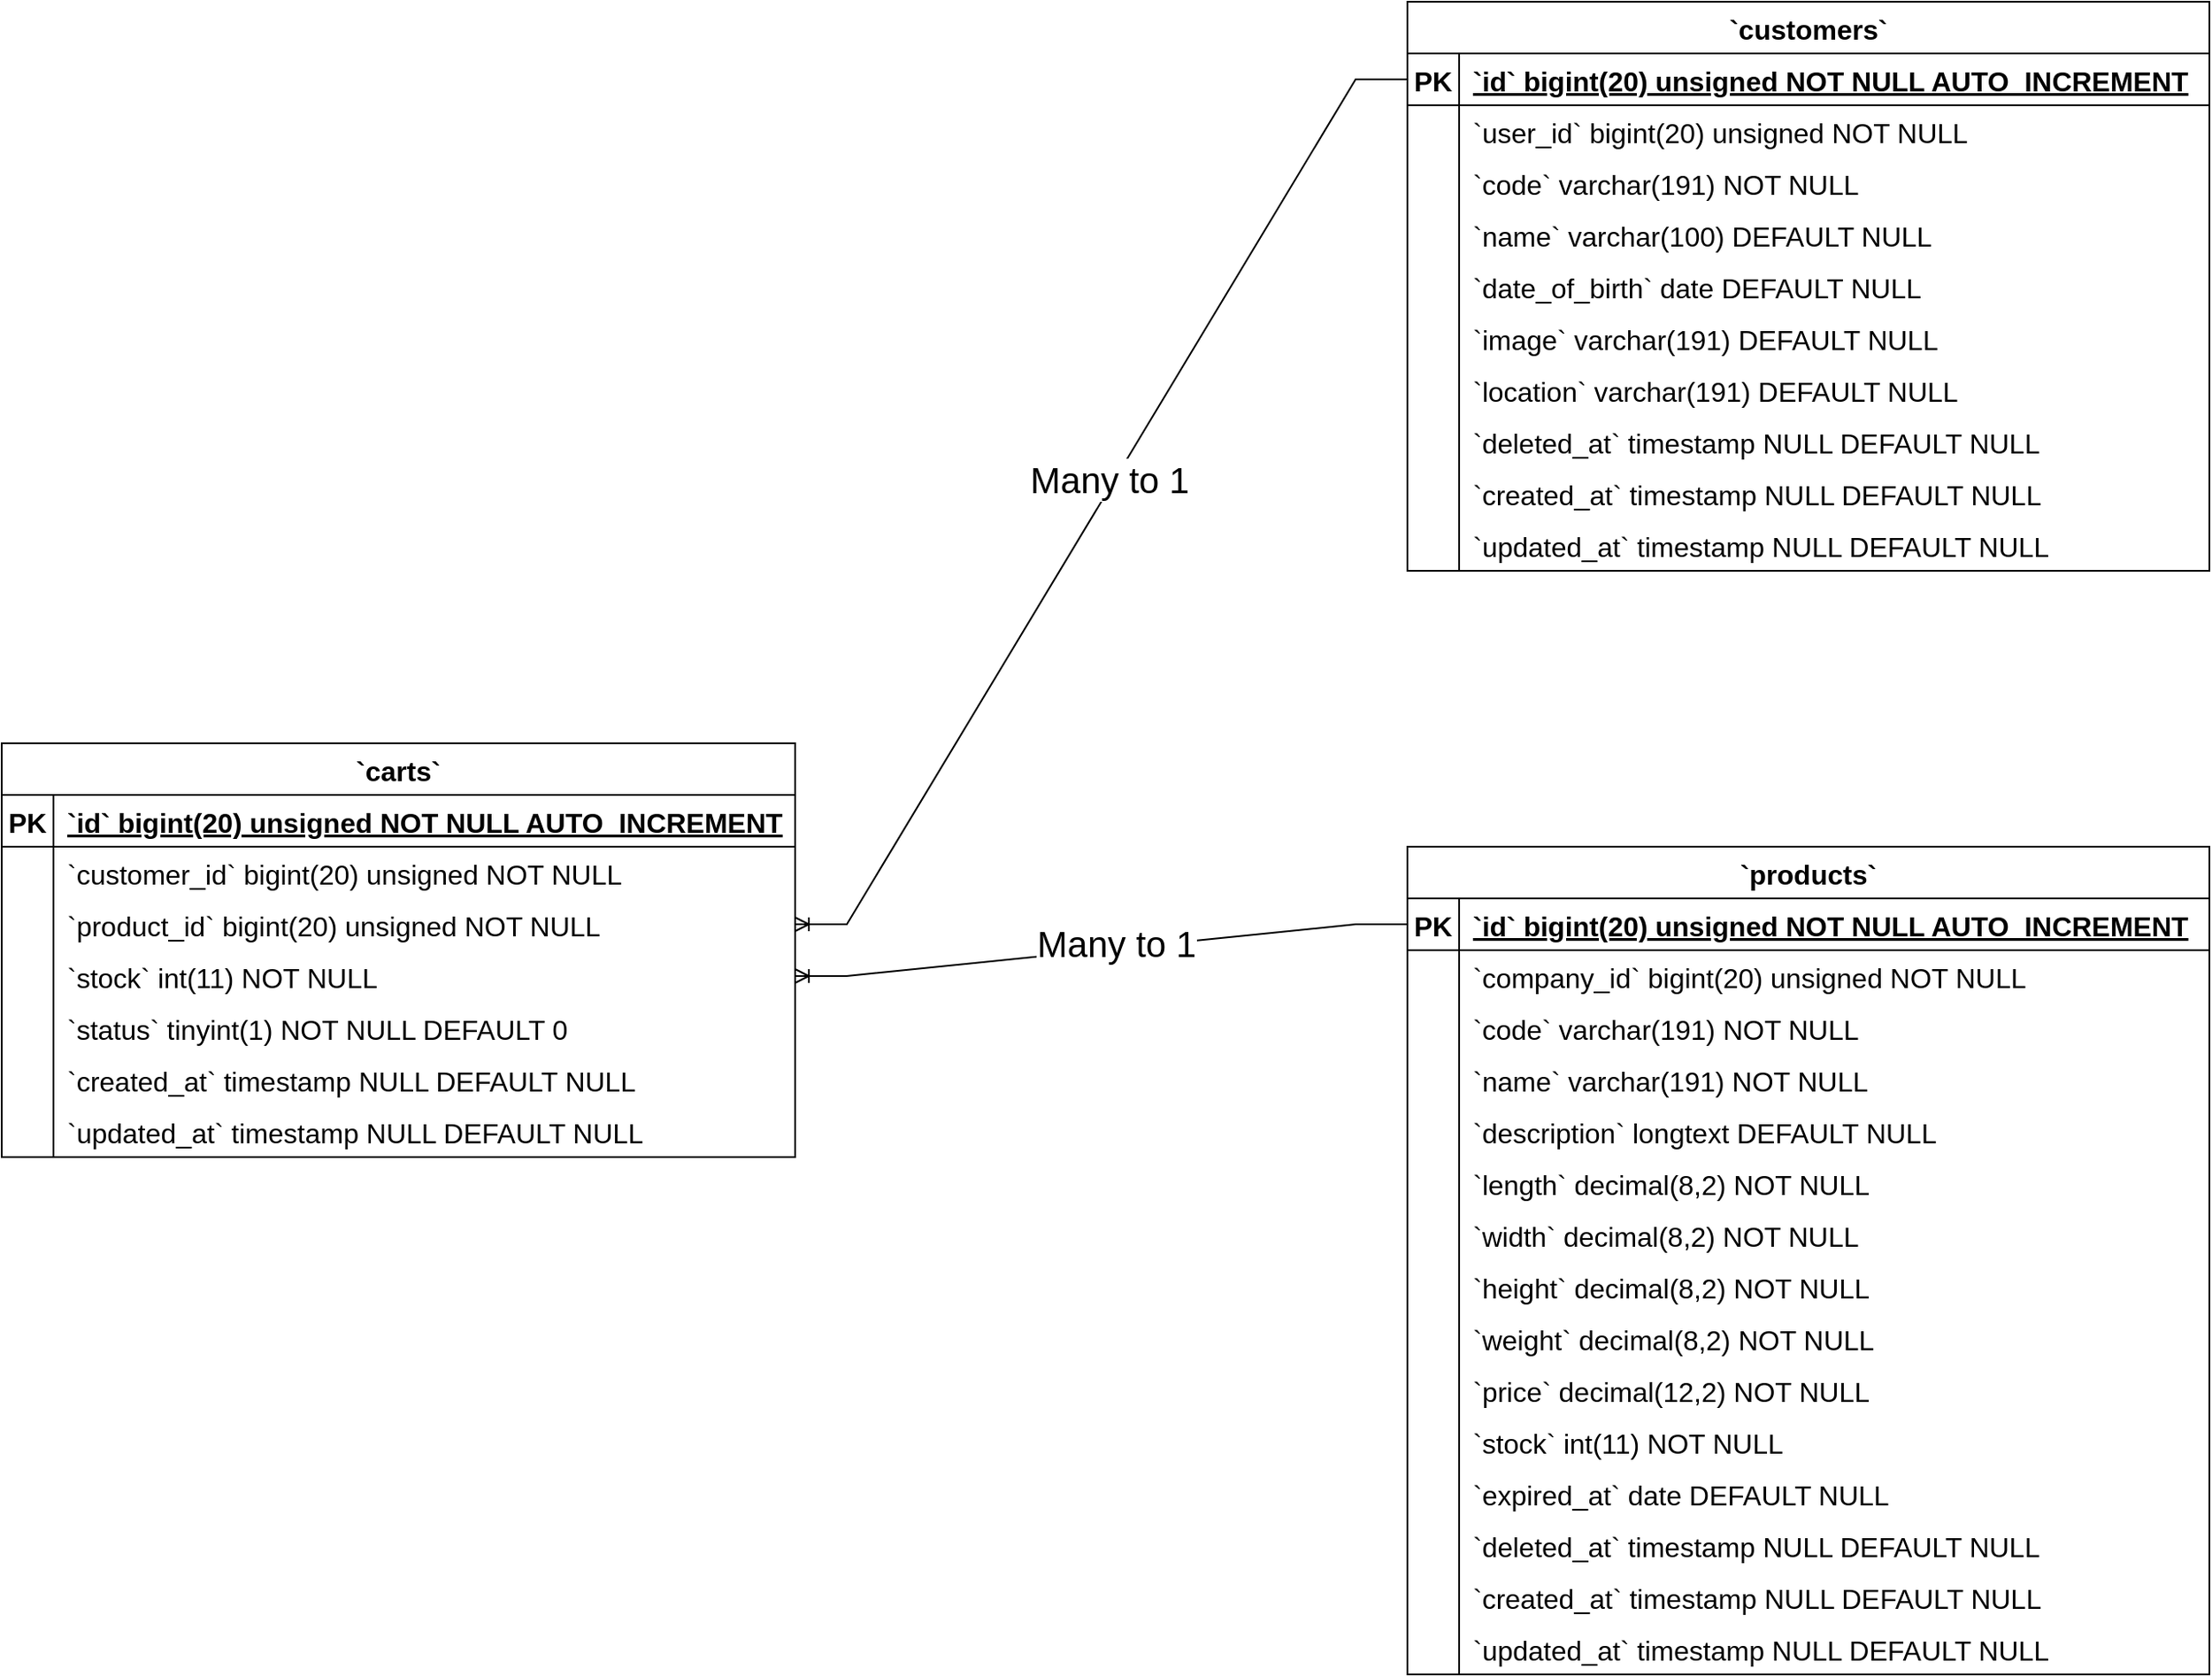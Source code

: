 <mxfile version="24.2.8" type="github">
  <diagram name="Page-1" id="lfiQdX0oGISG3ipMav6U">
    <mxGraphModel dx="2438" dy="824" grid="1" gridSize="10" guides="1" tooltips="1" connect="1" arrows="1" fold="1" page="1" pageScale="1" pageWidth="850" pageHeight="1100" math="0" shadow="0">
      <root>
        <mxCell id="0" />
        <mxCell id="1" parent="0" />
        <mxCell id="bkDsG9jTJpN1onc-frGA-1" value="`carts`" style="shape=table;startSize=30;container=1;collapsible=1;childLayout=tableLayout;fixedRows=1;rowLines=0;fontStyle=1;align=center;resizeLast=1;fontSize=16;" parent="1" vertex="1">
          <mxGeometry x="-550" y="610" width="460" height="240" as="geometry" />
        </mxCell>
        <mxCell id="bkDsG9jTJpN1onc-frGA-2" value="" style="shape=tableRow;horizontal=0;startSize=0;swimlaneHead=0;swimlaneBody=0;fillColor=none;collapsible=0;dropTarget=0;points=[[0,0.5],[1,0.5]];portConstraint=eastwest;strokeColor=inherit;top=0;left=0;right=0;bottom=1;fontSize=16;" parent="bkDsG9jTJpN1onc-frGA-1" vertex="1">
          <mxGeometry y="30" width="460" height="30" as="geometry" />
        </mxCell>
        <mxCell id="bkDsG9jTJpN1onc-frGA-3" value="PK" style="shape=partialRectangle;overflow=hidden;connectable=0;fillColor=none;strokeColor=inherit;top=0;left=0;bottom=0;right=0;fontStyle=1;fontSize=16;" parent="bkDsG9jTJpN1onc-frGA-2" vertex="1">
          <mxGeometry width="30" height="30" as="geometry">
            <mxRectangle width="30" height="30" as="alternateBounds" />
          </mxGeometry>
        </mxCell>
        <mxCell id="bkDsG9jTJpN1onc-frGA-4" value="`id` bigint(20) unsigned NOT NULL AUTO_INCREMENT" style="shape=partialRectangle;overflow=hidden;connectable=0;fillColor=none;align=left;strokeColor=inherit;top=0;left=0;bottom=0;right=0;spacingLeft=6;fontStyle=5;fontSize=16;" parent="bkDsG9jTJpN1onc-frGA-2" vertex="1">
          <mxGeometry x="30" width="430" height="30" as="geometry">
            <mxRectangle width="430" height="30" as="alternateBounds" />
          </mxGeometry>
        </mxCell>
        <mxCell id="bkDsG9jTJpN1onc-frGA-5" value="" style="shape=tableRow;horizontal=0;startSize=0;swimlaneHead=0;swimlaneBody=0;fillColor=none;collapsible=0;dropTarget=0;points=[[0,0.5],[1,0.5]];portConstraint=eastwest;strokeColor=inherit;top=0;left=0;right=0;bottom=0;fontSize=16;" parent="bkDsG9jTJpN1onc-frGA-1" vertex="1">
          <mxGeometry y="60" width="460" height="30" as="geometry" />
        </mxCell>
        <mxCell id="bkDsG9jTJpN1onc-frGA-6" value="" style="shape=partialRectangle;overflow=hidden;connectable=0;fillColor=none;strokeColor=inherit;top=0;left=0;bottom=0;right=0;fontSize=16;" parent="bkDsG9jTJpN1onc-frGA-5" vertex="1">
          <mxGeometry width="30" height="30" as="geometry">
            <mxRectangle width="30" height="30" as="alternateBounds" />
          </mxGeometry>
        </mxCell>
        <mxCell id="bkDsG9jTJpN1onc-frGA-7" value="`customer_id` bigint(20) unsigned NOT NULL" style="shape=partialRectangle;overflow=hidden;connectable=0;fillColor=none;align=left;strokeColor=inherit;top=0;left=0;bottom=0;right=0;spacingLeft=6;fontSize=16;" parent="bkDsG9jTJpN1onc-frGA-5" vertex="1">
          <mxGeometry x="30" width="430" height="30" as="geometry">
            <mxRectangle width="430" height="30" as="alternateBounds" />
          </mxGeometry>
        </mxCell>
        <mxCell id="bkDsG9jTJpN1onc-frGA-8" value="" style="shape=tableRow;horizontal=0;startSize=0;swimlaneHead=0;swimlaneBody=0;fillColor=none;collapsible=0;dropTarget=0;points=[[0,0.5],[1,0.5]];portConstraint=eastwest;strokeColor=inherit;top=0;left=0;right=0;bottom=0;fontSize=16;" parent="bkDsG9jTJpN1onc-frGA-1" vertex="1">
          <mxGeometry y="90" width="460" height="30" as="geometry" />
        </mxCell>
        <mxCell id="bkDsG9jTJpN1onc-frGA-9" value="" style="shape=partialRectangle;overflow=hidden;connectable=0;fillColor=none;strokeColor=inherit;top=0;left=0;bottom=0;right=0;fontSize=16;" parent="bkDsG9jTJpN1onc-frGA-8" vertex="1">
          <mxGeometry width="30" height="30" as="geometry">
            <mxRectangle width="30" height="30" as="alternateBounds" />
          </mxGeometry>
        </mxCell>
        <mxCell id="bkDsG9jTJpN1onc-frGA-10" value="`product_id` bigint(20) unsigned NOT NULL" style="shape=partialRectangle;overflow=hidden;connectable=0;fillColor=none;align=left;strokeColor=inherit;top=0;left=0;bottom=0;right=0;spacingLeft=6;fontSize=16;" parent="bkDsG9jTJpN1onc-frGA-8" vertex="1">
          <mxGeometry x="30" width="430" height="30" as="geometry">
            <mxRectangle width="430" height="30" as="alternateBounds" />
          </mxGeometry>
        </mxCell>
        <mxCell id="bkDsG9jTJpN1onc-frGA-11" value="" style="shape=tableRow;horizontal=0;startSize=0;swimlaneHead=0;swimlaneBody=0;fillColor=none;collapsible=0;dropTarget=0;points=[[0,0.5],[1,0.5]];portConstraint=eastwest;strokeColor=inherit;top=0;left=0;right=0;bottom=0;fontSize=16;" parent="bkDsG9jTJpN1onc-frGA-1" vertex="1">
          <mxGeometry y="120" width="460" height="30" as="geometry" />
        </mxCell>
        <mxCell id="bkDsG9jTJpN1onc-frGA-12" value="" style="shape=partialRectangle;overflow=hidden;connectable=0;fillColor=none;strokeColor=inherit;top=0;left=0;bottom=0;right=0;fontSize=16;" parent="bkDsG9jTJpN1onc-frGA-11" vertex="1">
          <mxGeometry width="30" height="30" as="geometry">
            <mxRectangle width="30" height="30" as="alternateBounds" />
          </mxGeometry>
        </mxCell>
        <mxCell id="bkDsG9jTJpN1onc-frGA-13" value="`stock` int(11) NOT NULL" style="shape=partialRectangle;overflow=hidden;connectable=0;fillColor=none;align=left;strokeColor=inherit;top=0;left=0;bottom=0;right=0;spacingLeft=6;fontSize=16;" parent="bkDsG9jTJpN1onc-frGA-11" vertex="1">
          <mxGeometry x="30" width="430" height="30" as="geometry">
            <mxRectangle width="430" height="30" as="alternateBounds" />
          </mxGeometry>
        </mxCell>
        <mxCell id="bkDsG9jTJpN1onc-frGA-14" value="" style="shape=tableRow;horizontal=0;startSize=0;swimlaneHead=0;swimlaneBody=0;fillColor=none;collapsible=0;dropTarget=0;points=[[0,0.5],[1,0.5]];portConstraint=eastwest;strokeColor=inherit;top=0;left=0;right=0;bottom=0;fontSize=16;" parent="bkDsG9jTJpN1onc-frGA-1" vertex="1">
          <mxGeometry y="150" width="460" height="30" as="geometry" />
        </mxCell>
        <mxCell id="bkDsG9jTJpN1onc-frGA-15" value="" style="shape=partialRectangle;overflow=hidden;connectable=0;fillColor=none;strokeColor=inherit;top=0;left=0;bottom=0;right=0;fontSize=16;" parent="bkDsG9jTJpN1onc-frGA-14" vertex="1">
          <mxGeometry width="30" height="30" as="geometry">
            <mxRectangle width="30" height="30" as="alternateBounds" />
          </mxGeometry>
        </mxCell>
        <mxCell id="bkDsG9jTJpN1onc-frGA-16" value="`status` tinyint(1) NOT NULL DEFAULT 0" style="shape=partialRectangle;overflow=hidden;connectable=0;fillColor=none;align=left;strokeColor=inherit;top=0;left=0;bottom=0;right=0;spacingLeft=6;fontSize=16;" parent="bkDsG9jTJpN1onc-frGA-14" vertex="1">
          <mxGeometry x="30" width="430" height="30" as="geometry">
            <mxRectangle width="430" height="30" as="alternateBounds" />
          </mxGeometry>
        </mxCell>
        <mxCell id="bkDsG9jTJpN1onc-frGA-17" value="" style="shape=tableRow;horizontal=0;startSize=0;swimlaneHead=0;swimlaneBody=0;fillColor=none;collapsible=0;dropTarget=0;points=[[0,0.5],[1,0.5]];portConstraint=eastwest;strokeColor=inherit;top=0;left=0;right=0;bottom=0;fontSize=16;" parent="bkDsG9jTJpN1onc-frGA-1" vertex="1">
          <mxGeometry y="180" width="460" height="30" as="geometry" />
        </mxCell>
        <mxCell id="bkDsG9jTJpN1onc-frGA-18" value="" style="shape=partialRectangle;overflow=hidden;connectable=0;fillColor=none;strokeColor=inherit;top=0;left=0;bottom=0;right=0;fontSize=16;" parent="bkDsG9jTJpN1onc-frGA-17" vertex="1">
          <mxGeometry width="30" height="30" as="geometry">
            <mxRectangle width="30" height="30" as="alternateBounds" />
          </mxGeometry>
        </mxCell>
        <mxCell id="bkDsG9jTJpN1onc-frGA-19" value="`created_at` timestamp NULL DEFAULT NULL" style="shape=partialRectangle;overflow=hidden;connectable=0;fillColor=none;align=left;strokeColor=inherit;top=0;left=0;bottom=0;right=0;spacingLeft=6;fontSize=16;" parent="bkDsG9jTJpN1onc-frGA-17" vertex="1">
          <mxGeometry x="30" width="430" height="30" as="geometry">
            <mxRectangle width="430" height="30" as="alternateBounds" />
          </mxGeometry>
        </mxCell>
        <mxCell id="bkDsG9jTJpN1onc-frGA-20" value="" style="shape=tableRow;horizontal=0;startSize=0;swimlaneHead=0;swimlaneBody=0;fillColor=none;collapsible=0;dropTarget=0;points=[[0,0.5],[1,0.5]];portConstraint=eastwest;strokeColor=inherit;top=0;left=0;right=0;bottom=0;fontSize=16;" parent="bkDsG9jTJpN1onc-frGA-1" vertex="1">
          <mxGeometry y="210" width="460" height="30" as="geometry" />
        </mxCell>
        <mxCell id="bkDsG9jTJpN1onc-frGA-21" value="" style="shape=partialRectangle;overflow=hidden;connectable=0;fillColor=none;strokeColor=inherit;top=0;left=0;bottom=0;right=0;fontSize=16;" parent="bkDsG9jTJpN1onc-frGA-20" vertex="1">
          <mxGeometry width="30" height="30" as="geometry">
            <mxRectangle width="30" height="30" as="alternateBounds" />
          </mxGeometry>
        </mxCell>
        <mxCell id="bkDsG9jTJpN1onc-frGA-22" value="`updated_at` timestamp NULL DEFAULT NULL" style="shape=partialRectangle;overflow=hidden;connectable=0;fillColor=none;align=left;strokeColor=inherit;top=0;left=0;bottom=0;right=0;spacingLeft=6;fontSize=16;" parent="bkDsG9jTJpN1onc-frGA-20" vertex="1">
          <mxGeometry x="30" width="430" height="30" as="geometry">
            <mxRectangle width="430" height="30" as="alternateBounds" />
          </mxGeometry>
        </mxCell>
        <mxCell id="bkDsG9jTJpN1onc-frGA-35" value="`customers`" style="shape=table;startSize=30;container=1;collapsible=1;childLayout=tableLayout;fixedRows=1;rowLines=0;fontStyle=1;align=center;resizeLast=1;fontSize=16;" parent="1" vertex="1">
          <mxGeometry x="265" y="180" width="465" height="330" as="geometry" />
        </mxCell>
        <mxCell id="bkDsG9jTJpN1onc-frGA-36" value="" style="shape=tableRow;horizontal=0;startSize=0;swimlaneHead=0;swimlaneBody=0;fillColor=none;collapsible=0;dropTarget=0;points=[[0,0.5],[1,0.5]];portConstraint=eastwest;strokeColor=inherit;top=0;left=0;right=0;bottom=1;fontSize=16;" parent="bkDsG9jTJpN1onc-frGA-35" vertex="1">
          <mxGeometry y="30" width="465" height="30" as="geometry" />
        </mxCell>
        <mxCell id="bkDsG9jTJpN1onc-frGA-37" value="PK" style="shape=partialRectangle;overflow=hidden;connectable=0;fillColor=none;strokeColor=inherit;top=0;left=0;bottom=0;right=0;fontStyle=1;fontSize=16;" parent="bkDsG9jTJpN1onc-frGA-36" vertex="1">
          <mxGeometry width="30" height="30" as="geometry">
            <mxRectangle width="30" height="30" as="alternateBounds" />
          </mxGeometry>
        </mxCell>
        <mxCell id="bkDsG9jTJpN1onc-frGA-38" value="`id` bigint(20) unsigned NOT NULL AUTO_INCREMENT" style="shape=partialRectangle;overflow=hidden;connectable=0;fillColor=none;align=left;strokeColor=inherit;top=0;left=0;bottom=0;right=0;spacingLeft=6;fontStyle=5;fontSize=16;" parent="bkDsG9jTJpN1onc-frGA-36" vertex="1">
          <mxGeometry x="30" width="435" height="30" as="geometry">
            <mxRectangle width="435" height="30" as="alternateBounds" />
          </mxGeometry>
        </mxCell>
        <mxCell id="bkDsG9jTJpN1onc-frGA-39" value="" style="shape=tableRow;horizontal=0;startSize=0;swimlaneHead=0;swimlaneBody=0;fillColor=none;collapsible=0;dropTarget=0;points=[[0,0.5],[1,0.5]];portConstraint=eastwest;strokeColor=inherit;top=0;left=0;right=0;bottom=0;fontSize=16;" parent="bkDsG9jTJpN1onc-frGA-35" vertex="1">
          <mxGeometry y="60" width="465" height="30" as="geometry" />
        </mxCell>
        <mxCell id="bkDsG9jTJpN1onc-frGA-40" value="" style="shape=partialRectangle;overflow=hidden;connectable=0;fillColor=none;strokeColor=inherit;top=0;left=0;bottom=0;right=0;fontSize=16;" parent="bkDsG9jTJpN1onc-frGA-39" vertex="1">
          <mxGeometry width="30" height="30" as="geometry">
            <mxRectangle width="30" height="30" as="alternateBounds" />
          </mxGeometry>
        </mxCell>
        <mxCell id="bkDsG9jTJpN1onc-frGA-41" value="`user_id` bigint(20) unsigned NOT NULL" style="shape=partialRectangle;overflow=hidden;connectable=0;fillColor=none;align=left;strokeColor=inherit;top=0;left=0;bottom=0;right=0;spacingLeft=6;fontSize=16;" parent="bkDsG9jTJpN1onc-frGA-39" vertex="1">
          <mxGeometry x="30" width="435" height="30" as="geometry">
            <mxRectangle width="435" height="30" as="alternateBounds" />
          </mxGeometry>
        </mxCell>
        <mxCell id="bkDsG9jTJpN1onc-frGA-42" value="" style="shape=tableRow;horizontal=0;startSize=0;swimlaneHead=0;swimlaneBody=0;fillColor=none;collapsible=0;dropTarget=0;points=[[0,0.5],[1,0.5]];portConstraint=eastwest;strokeColor=inherit;top=0;left=0;right=0;bottom=0;fontSize=16;" parent="bkDsG9jTJpN1onc-frGA-35" vertex="1">
          <mxGeometry y="90" width="465" height="30" as="geometry" />
        </mxCell>
        <mxCell id="bkDsG9jTJpN1onc-frGA-43" value="" style="shape=partialRectangle;overflow=hidden;connectable=0;fillColor=none;strokeColor=inherit;top=0;left=0;bottom=0;right=0;fontSize=16;" parent="bkDsG9jTJpN1onc-frGA-42" vertex="1">
          <mxGeometry width="30" height="30" as="geometry">
            <mxRectangle width="30" height="30" as="alternateBounds" />
          </mxGeometry>
        </mxCell>
        <mxCell id="bkDsG9jTJpN1onc-frGA-44" value="`code` varchar(191) NOT NULL" style="shape=partialRectangle;overflow=hidden;connectable=0;fillColor=none;align=left;strokeColor=inherit;top=0;left=0;bottom=0;right=0;spacingLeft=6;fontSize=16;" parent="bkDsG9jTJpN1onc-frGA-42" vertex="1">
          <mxGeometry x="30" width="435" height="30" as="geometry">
            <mxRectangle width="435" height="30" as="alternateBounds" />
          </mxGeometry>
        </mxCell>
        <mxCell id="bkDsG9jTJpN1onc-frGA-45" value="" style="shape=tableRow;horizontal=0;startSize=0;swimlaneHead=0;swimlaneBody=0;fillColor=none;collapsible=0;dropTarget=0;points=[[0,0.5],[1,0.5]];portConstraint=eastwest;strokeColor=inherit;top=0;left=0;right=0;bottom=0;fontSize=16;" parent="bkDsG9jTJpN1onc-frGA-35" vertex="1">
          <mxGeometry y="120" width="465" height="30" as="geometry" />
        </mxCell>
        <mxCell id="bkDsG9jTJpN1onc-frGA-46" value="" style="shape=partialRectangle;overflow=hidden;connectable=0;fillColor=none;strokeColor=inherit;top=0;left=0;bottom=0;right=0;fontSize=16;" parent="bkDsG9jTJpN1onc-frGA-45" vertex="1">
          <mxGeometry width="30" height="30" as="geometry">
            <mxRectangle width="30" height="30" as="alternateBounds" />
          </mxGeometry>
        </mxCell>
        <mxCell id="bkDsG9jTJpN1onc-frGA-47" value="`name` varchar(100) DEFAULT NULL" style="shape=partialRectangle;overflow=hidden;connectable=0;fillColor=none;align=left;strokeColor=inherit;top=0;left=0;bottom=0;right=0;spacingLeft=6;fontSize=16;" parent="bkDsG9jTJpN1onc-frGA-45" vertex="1">
          <mxGeometry x="30" width="435" height="30" as="geometry">
            <mxRectangle width="435" height="30" as="alternateBounds" />
          </mxGeometry>
        </mxCell>
        <mxCell id="bkDsG9jTJpN1onc-frGA-48" value="" style="shape=tableRow;horizontal=0;startSize=0;swimlaneHead=0;swimlaneBody=0;fillColor=none;collapsible=0;dropTarget=0;points=[[0,0.5],[1,0.5]];portConstraint=eastwest;strokeColor=inherit;top=0;left=0;right=0;bottom=0;fontSize=16;" parent="bkDsG9jTJpN1onc-frGA-35" vertex="1">
          <mxGeometry y="150" width="465" height="30" as="geometry" />
        </mxCell>
        <mxCell id="bkDsG9jTJpN1onc-frGA-49" value="" style="shape=partialRectangle;overflow=hidden;connectable=0;fillColor=none;strokeColor=inherit;top=0;left=0;bottom=0;right=0;fontSize=16;" parent="bkDsG9jTJpN1onc-frGA-48" vertex="1">
          <mxGeometry width="30" height="30" as="geometry">
            <mxRectangle width="30" height="30" as="alternateBounds" />
          </mxGeometry>
        </mxCell>
        <mxCell id="bkDsG9jTJpN1onc-frGA-50" value="`date_of_birth` date DEFAULT NULL" style="shape=partialRectangle;overflow=hidden;connectable=0;fillColor=none;align=left;strokeColor=inherit;top=0;left=0;bottom=0;right=0;spacingLeft=6;fontSize=16;" parent="bkDsG9jTJpN1onc-frGA-48" vertex="1">
          <mxGeometry x="30" width="435" height="30" as="geometry">
            <mxRectangle width="435" height="30" as="alternateBounds" />
          </mxGeometry>
        </mxCell>
        <mxCell id="bkDsG9jTJpN1onc-frGA-51" value="" style="shape=tableRow;horizontal=0;startSize=0;swimlaneHead=0;swimlaneBody=0;fillColor=none;collapsible=0;dropTarget=0;points=[[0,0.5],[1,0.5]];portConstraint=eastwest;strokeColor=inherit;top=0;left=0;right=0;bottom=0;fontSize=16;" parent="bkDsG9jTJpN1onc-frGA-35" vertex="1">
          <mxGeometry y="180" width="465" height="30" as="geometry" />
        </mxCell>
        <mxCell id="bkDsG9jTJpN1onc-frGA-52" value="" style="shape=partialRectangle;overflow=hidden;connectable=0;fillColor=none;strokeColor=inherit;top=0;left=0;bottom=0;right=0;fontSize=16;" parent="bkDsG9jTJpN1onc-frGA-51" vertex="1">
          <mxGeometry width="30" height="30" as="geometry">
            <mxRectangle width="30" height="30" as="alternateBounds" />
          </mxGeometry>
        </mxCell>
        <mxCell id="bkDsG9jTJpN1onc-frGA-53" value="`image` varchar(191) DEFAULT NULL" style="shape=partialRectangle;overflow=hidden;connectable=0;fillColor=none;align=left;strokeColor=inherit;top=0;left=0;bottom=0;right=0;spacingLeft=6;fontSize=16;" parent="bkDsG9jTJpN1onc-frGA-51" vertex="1">
          <mxGeometry x="30" width="435" height="30" as="geometry">
            <mxRectangle width="435" height="30" as="alternateBounds" />
          </mxGeometry>
        </mxCell>
        <mxCell id="bkDsG9jTJpN1onc-frGA-54" value="" style="shape=tableRow;horizontal=0;startSize=0;swimlaneHead=0;swimlaneBody=0;fillColor=none;collapsible=0;dropTarget=0;points=[[0,0.5],[1,0.5]];portConstraint=eastwest;strokeColor=inherit;top=0;left=0;right=0;bottom=0;fontSize=16;" parent="bkDsG9jTJpN1onc-frGA-35" vertex="1">
          <mxGeometry y="210" width="465" height="30" as="geometry" />
        </mxCell>
        <mxCell id="bkDsG9jTJpN1onc-frGA-55" value="" style="shape=partialRectangle;overflow=hidden;connectable=0;fillColor=none;strokeColor=inherit;top=0;left=0;bottom=0;right=0;fontSize=16;" parent="bkDsG9jTJpN1onc-frGA-54" vertex="1">
          <mxGeometry width="30" height="30" as="geometry">
            <mxRectangle width="30" height="30" as="alternateBounds" />
          </mxGeometry>
        </mxCell>
        <mxCell id="bkDsG9jTJpN1onc-frGA-56" value="`location` varchar(191) DEFAULT NULL" style="shape=partialRectangle;overflow=hidden;connectable=0;fillColor=none;align=left;strokeColor=inherit;top=0;left=0;bottom=0;right=0;spacingLeft=6;fontSize=16;" parent="bkDsG9jTJpN1onc-frGA-54" vertex="1">
          <mxGeometry x="30" width="435" height="30" as="geometry">
            <mxRectangle width="435" height="30" as="alternateBounds" />
          </mxGeometry>
        </mxCell>
        <mxCell id="bkDsG9jTJpN1onc-frGA-57" value="" style="shape=tableRow;horizontal=0;startSize=0;swimlaneHead=0;swimlaneBody=0;fillColor=none;collapsible=0;dropTarget=0;points=[[0,0.5],[1,0.5]];portConstraint=eastwest;strokeColor=inherit;top=0;left=0;right=0;bottom=0;fontSize=16;" parent="bkDsG9jTJpN1onc-frGA-35" vertex="1">
          <mxGeometry y="240" width="465" height="30" as="geometry" />
        </mxCell>
        <mxCell id="bkDsG9jTJpN1onc-frGA-58" value="" style="shape=partialRectangle;overflow=hidden;connectable=0;fillColor=none;strokeColor=inherit;top=0;left=0;bottom=0;right=0;fontSize=16;" parent="bkDsG9jTJpN1onc-frGA-57" vertex="1">
          <mxGeometry width="30" height="30" as="geometry">
            <mxRectangle width="30" height="30" as="alternateBounds" />
          </mxGeometry>
        </mxCell>
        <mxCell id="bkDsG9jTJpN1onc-frGA-59" value="`deleted_at` timestamp NULL DEFAULT NULL" style="shape=partialRectangle;overflow=hidden;connectable=0;fillColor=none;align=left;strokeColor=inherit;top=0;left=0;bottom=0;right=0;spacingLeft=6;fontSize=16;" parent="bkDsG9jTJpN1onc-frGA-57" vertex="1">
          <mxGeometry x="30" width="435" height="30" as="geometry">
            <mxRectangle width="435" height="30" as="alternateBounds" />
          </mxGeometry>
        </mxCell>
        <mxCell id="bkDsG9jTJpN1onc-frGA-60" value="" style="shape=tableRow;horizontal=0;startSize=0;swimlaneHead=0;swimlaneBody=0;fillColor=none;collapsible=0;dropTarget=0;points=[[0,0.5],[1,0.5]];portConstraint=eastwest;strokeColor=inherit;top=0;left=0;right=0;bottom=0;fontSize=16;" parent="bkDsG9jTJpN1onc-frGA-35" vertex="1">
          <mxGeometry y="270" width="465" height="30" as="geometry" />
        </mxCell>
        <mxCell id="bkDsG9jTJpN1onc-frGA-61" value="" style="shape=partialRectangle;overflow=hidden;connectable=0;fillColor=none;strokeColor=inherit;top=0;left=0;bottom=0;right=0;fontSize=16;" parent="bkDsG9jTJpN1onc-frGA-60" vertex="1">
          <mxGeometry width="30" height="30" as="geometry">
            <mxRectangle width="30" height="30" as="alternateBounds" />
          </mxGeometry>
        </mxCell>
        <mxCell id="bkDsG9jTJpN1onc-frGA-62" value="`created_at` timestamp NULL DEFAULT NULL" style="shape=partialRectangle;overflow=hidden;connectable=0;fillColor=none;align=left;strokeColor=inherit;top=0;left=0;bottom=0;right=0;spacingLeft=6;fontSize=16;" parent="bkDsG9jTJpN1onc-frGA-60" vertex="1">
          <mxGeometry x="30" width="435" height="30" as="geometry">
            <mxRectangle width="435" height="30" as="alternateBounds" />
          </mxGeometry>
        </mxCell>
        <mxCell id="bkDsG9jTJpN1onc-frGA-63" value="" style="shape=tableRow;horizontal=0;startSize=0;swimlaneHead=0;swimlaneBody=0;fillColor=none;collapsible=0;dropTarget=0;points=[[0,0.5],[1,0.5]];portConstraint=eastwest;strokeColor=inherit;top=0;left=0;right=0;bottom=0;fontSize=16;" parent="bkDsG9jTJpN1onc-frGA-35" vertex="1">
          <mxGeometry y="300" width="465" height="30" as="geometry" />
        </mxCell>
        <mxCell id="bkDsG9jTJpN1onc-frGA-64" value="" style="shape=partialRectangle;overflow=hidden;connectable=0;fillColor=none;strokeColor=inherit;top=0;left=0;bottom=0;right=0;fontSize=16;" parent="bkDsG9jTJpN1onc-frGA-63" vertex="1">
          <mxGeometry width="30" height="30" as="geometry">
            <mxRectangle width="30" height="30" as="alternateBounds" />
          </mxGeometry>
        </mxCell>
        <mxCell id="bkDsG9jTJpN1onc-frGA-65" value="`updated_at` timestamp NULL DEFAULT NULL" style="shape=partialRectangle;overflow=hidden;connectable=0;fillColor=none;align=left;strokeColor=inherit;top=0;left=0;bottom=0;right=0;spacingLeft=6;fontSize=16;" parent="bkDsG9jTJpN1onc-frGA-63" vertex="1">
          <mxGeometry x="30" width="435" height="30" as="geometry">
            <mxRectangle width="435" height="30" as="alternateBounds" />
          </mxGeometry>
        </mxCell>
        <mxCell id="bkDsG9jTJpN1onc-frGA-75" value="`products`" style="shape=table;startSize=30;container=1;collapsible=1;childLayout=tableLayout;fixedRows=1;rowLines=0;fontStyle=1;align=center;resizeLast=1;fontSize=16;" parent="1" vertex="1">
          <mxGeometry x="265" y="670" width="465" height="480" as="geometry" />
        </mxCell>
        <mxCell id="bkDsG9jTJpN1onc-frGA-76" value="" style="shape=tableRow;horizontal=0;startSize=0;swimlaneHead=0;swimlaneBody=0;fillColor=none;collapsible=0;dropTarget=0;points=[[0,0.5],[1,0.5]];portConstraint=eastwest;strokeColor=inherit;top=0;left=0;right=0;bottom=1;fontSize=16;" parent="bkDsG9jTJpN1onc-frGA-75" vertex="1">
          <mxGeometry y="30" width="465" height="30" as="geometry" />
        </mxCell>
        <mxCell id="bkDsG9jTJpN1onc-frGA-77" value="PK" style="shape=partialRectangle;overflow=hidden;connectable=0;fillColor=none;strokeColor=inherit;top=0;left=0;bottom=0;right=0;fontStyle=1;fontSize=16;" parent="bkDsG9jTJpN1onc-frGA-76" vertex="1">
          <mxGeometry width="30" height="30" as="geometry">
            <mxRectangle width="30" height="30" as="alternateBounds" />
          </mxGeometry>
        </mxCell>
        <mxCell id="bkDsG9jTJpN1onc-frGA-78" value="`id` bigint(20) unsigned NOT NULL AUTO_INCREMENT" style="shape=partialRectangle;overflow=hidden;connectable=0;fillColor=none;align=left;strokeColor=inherit;top=0;left=0;bottom=0;right=0;spacingLeft=6;fontStyle=5;fontSize=16;" parent="bkDsG9jTJpN1onc-frGA-76" vertex="1">
          <mxGeometry x="30" width="435" height="30" as="geometry">
            <mxRectangle width="435" height="30" as="alternateBounds" />
          </mxGeometry>
        </mxCell>
        <mxCell id="bkDsG9jTJpN1onc-frGA-79" value="" style="shape=tableRow;horizontal=0;startSize=0;swimlaneHead=0;swimlaneBody=0;fillColor=none;collapsible=0;dropTarget=0;points=[[0,0.5],[1,0.5]];portConstraint=eastwest;strokeColor=inherit;top=0;left=0;right=0;bottom=0;fontSize=16;" parent="bkDsG9jTJpN1onc-frGA-75" vertex="1">
          <mxGeometry y="60" width="465" height="30" as="geometry" />
        </mxCell>
        <mxCell id="bkDsG9jTJpN1onc-frGA-80" value="" style="shape=partialRectangle;overflow=hidden;connectable=0;fillColor=none;strokeColor=inherit;top=0;left=0;bottom=0;right=0;fontSize=16;" parent="bkDsG9jTJpN1onc-frGA-79" vertex="1">
          <mxGeometry width="30" height="30" as="geometry">
            <mxRectangle width="30" height="30" as="alternateBounds" />
          </mxGeometry>
        </mxCell>
        <mxCell id="bkDsG9jTJpN1onc-frGA-81" value="`company_id` bigint(20) unsigned NOT NULL" style="shape=partialRectangle;overflow=hidden;connectable=0;fillColor=none;align=left;strokeColor=inherit;top=0;left=0;bottom=0;right=0;spacingLeft=6;fontSize=16;" parent="bkDsG9jTJpN1onc-frGA-79" vertex="1">
          <mxGeometry x="30" width="435" height="30" as="geometry">
            <mxRectangle width="435" height="30" as="alternateBounds" />
          </mxGeometry>
        </mxCell>
        <mxCell id="bkDsG9jTJpN1onc-frGA-82" value="" style="shape=tableRow;horizontal=0;startSize=0;swimlaneHead=0;swimlaneBody=0;fillColor=none;collapsible=0;dropTarget=0;points=[[0,0.5],[1,0.5]];portConstraint=eastwest;strokeColor=inherit;top=0;left=0;right=0;bottom=0;fontSize=16;" parent="bkDsG9jTJpN1onc-frGA-75" vertex="1">
          <mxGeometry y="90" width="465" height="30" as="geometry" />
        </mxCell>
        <mxCell id="bkDsG9jTJpN1onc-frGA-83" value="" style="shape=partialRectangle;overflow=hidden;connectable=0;fillColor=none;strokeColor=inherit;top=0;left=0;bottom=0;right=0;fontSize=16;" parent="bkDsG9jTJpN1onc-frGA-82" vertex="1">
          <mxGeometry width="30" height="30" as="geometry">
            <mxRectangle width="30" height="30" as="alternateBounds" />
          </mxGeometry>
        </mxCell>
        <mxCell id="bkDsG9jTJpN1onc-frGA-84" value="`code` varchar(191) NOT NULL" style="shape=partialRectangle;overflow=hidden;connectable=0;fillColor=none;align=left;strokeColor=inherit;top=0;left=0;bottom=0;right=0;spacingLeft=6;fontSize=16;" parent="bkDsG9jTJpN1onc-frGA-82" vertex="1">
          <mxGeometry x="30" width="435" height="30" as="geometry">
            <mxRectangle width="435" height="30" as="alternateBounds" />
          </mxGeometry>
        </mxCell>
        <mxCell id="bkDsG9jTJpN1onc-frGA-85" value="" style="shape=tableRow;horizontal=0;startSize=0;swimlaneHead=0;swimlaneBody=0;fillColor=none;collapsible=0;dropTarget=0;points=[[0,0.5],[1,0.5]];portConstraint=eastwest;strokeColor=inherit;top=0;left=0;right=0;bottom=0;fontSize=16;" parent="bkDsG9jTJpN1onc-frGA-75" vertex="1">
          <mxGeometry y="120" width="465" height="30" as="geometry" />
        </mxCell>
        <mxCell id="bkDsG9jTJpN1onc-frGA-86" value="" style="shape=partialRectangle;overflow=hidden;connectable=0;fillColor=none;strokeColor=inherit;top=0;left=0;bottom=0;right=0;fontSize=16;" parent="bkDsG9jTJpN1onc-frGA-85" vertex="1">
          <mxGeometry width="30" height="30" as="geometry">
            <mxRectangle width="30" height="30" as="alternateBounds" />
          </mxGeometry>
        </mxCell>
        <mxCell id="bkDsG9jTJpN1onc-frGA-87" value="`name` varchar(191) NOT NULL" style="shape=partialRectangle;overflow=hidden;connectable=0;fillColor=none;align=left;strokeColor=inherit;top=0;left=0;bottom=0;right=0;spacingLeft=6;fontSize=16;" parent="bkDsG9jTJpN1onc-frGA-85" vertex="1">
          <mxGeometry x="30" width="435" height="30" as="geometry">
            <mxRectangle width="435" height="30" as="alternateBounds" />
          </mxGeometry>
        </mxCell>
        <mxCell id="bkDsG9jTJpN1onc-frGA-88" value="" style="shape=tableRow;horizontal=0;startSize=0;swimlaneHead=0;swimlaneBody=0;fillColor=none;collapsible=0;dropTarget=0;points=[[0,0.5],[1,0.5]];portConstraint=eastwest;strokeColor=inherit;top=0;left=0;right=0;bottom=0;fontSize=16;" parent="bkDsG9jTJpN1onc-frGA-75" vertex="1">
          <mxGeometry y="150" width="465" height="30" as="geometry" />
        </mxCell>
        <mxCell id="bkDsG9jTJpN1onc-frGA-89" value="" style="shape=partialRectangle;overflow=hidden;connectable=0;fillColor=none;strokeColor=inherit;top=0;left=0;bottom=0;right=0;fontSize=16;" parent="bkDsG9jTJpN1onc-frGA-88" vertex="1">
          <mxGeometry width="30" height="30" as="geometry">
            <mxRectangle width="30" height="30" as="alternateBounds" />
          </mxGeometry>
        </mxCell>
        <mxCell id="bkDsG9jTJpN1onc-frGA-90" value="`description` longtext DEFAULT NULL" style="shape=partialRectangle;overflow=hidden;connectable=0;fillColor=none;align=left;strokeColor=inherit;top=0;left=0;bottom=0;right=0;spacingLeft=6;fontSize=16;" parent="bkDsG9jTJpN1onc-frGA-88" vertex="1">
          <mxGeometry x="30" width="435" height="30" as="geometry">
            <mxRectangle width="435" height="30" as="alternateBounds" />
          </mxGeometry>
        </mxCell>
        <mxCell id="bkDsG9jTJpN1onc-frGA-91" value="" style="shape=tableRow;horizontal=0;startSize=0;swimlaneHead=0;swimlaneBody=0;fillColor=none;collapsible=0;dropTarget=0;points=[[0,0.5],[1,0.5]];portConstraint=eastwest;strokeColor=inherit;top=0;left=0;right=0;bottom=0;fontSize=16;" parent="bkDsG9jTJpN1onc-frGA-75" vertex="1">
          <mxGeometry y="180" width="465" height="30" as="geometry" />
        </mxCell>
        <mxCell id="bkDsG9jTJpN1onc-frGA-92" value="" style="shape=partialRectangle;overflow=hidden;connectable=0;fillColor=none;strokeColor=inherit;top=0;left=0;bottom=0;right=0;fontSize=16;" parent="bkDsG9jTJpN1onc-frGA-91" vertex="1">
          <mxGeometry width="30" height="30" as="geometry">
            <mxRectangle width="30" height="30" as="alternateBounds" />
          </mxGeometry>
        </mxCell>
        <mxCell id="bkDsG9jTJpN1onc-frGA-93" value="`length` decimal(8,2) NOT NULL" style="shape=partialRectangle;overflow=hidden;connectable=0;fillColor=none;align=left;strokeColor=inherit;top=0;left=0;bottom=0;right=0;spacingLeft=6;fontSize=16;" parent="bkDsG9jTJpN1onc-frGA-91" vertex="1">
          <mxGeometry x="30" width="435" height="30" as="geometry">
            <mxRectangle width="435" height="30" as="alternateBounds" />
          </mxGeometry>
        </mxCell>
        <mxCell id="bkDsG9jTJpN1onc-frGA-94" value="" style="shape=tableRow;horizontal=0;startSize=0;swimlaneHead=0;swimlaneBody=0;fillColor=none;collapsible=0;dropTarget=0;points=[[0,0.5],[1,0.5]];portConstraint=eastwest;strokeColor=inherit;top=0;left=0;right=0;bottom=0;fontSize=16;" parent="bkDsG9jTJpN1onc-frGA-75" vertex="1">
          <mxGeometry y="210" width="465" height="30" as="geometry" />
        </mxCell>
        <mxCell id="bkDsG9jTJpN1onc-frGA-95" value="" style="shape=partialRectangle;overflow=hidden;connectable=0;fillColor=none;strokeColor=inherit;top=0;left=0;bottom=0;right=0;fontSize=16;" parent="bkDsG9jTJpN1onc-frGA-94" vertex="1">
          <mxGeometry width="30" height="30" as="geometry">
            <mxRectangle width="30" height="30" as="alternateBounds" />
          </mxGeometry>
        </mxCell>
        <mxCell id="bkDsG9jTJpN1onc-frGA-96" value="`width` decimal(8,2) NOT NULL" style="shape=partialRectangle;overflow=hidden;connectable=0;fillColor=none;align=left;strokeColor=inherit;top=0;left=0;bottom=0;right=0;spacingLeft=6;fontSize=16;" parent="bkDsG9jTJpN1onc-frGA-94" vertex="1">
          <mxGeometry x="30" width="435" height="30" as="geometry">
            <mxRectangle width="435" height="30" as="alternateBounds" />
          </mxGeometry>
        </mxCell>
        <mxCell id="bkDsG9jTJpN1onc-frGA-97" value="" style="shape=tableRow;horizontal=0;startSize=0;swimlaneHead=0;swimlaneBody=0;fillColor=none;collapsible=0;dropTarget=0;points=[[0,0.5],[1,0.5]];portConstraint=eastwest;strokeColor=inherit;top=0;left=0;right=0;bottom=0;fontSize=16;" parent="bkDsG9jTJpN1onc-frGA-75" vertex="1">
          <mxGeometry y="240" width="465" height="30" as="geometry" />
        </mxCell>
        <mxCell id="bkDsG9jTJpN1onc-frGA-98" value="" style="shape=partialRectangle;overflow=hidden;connectable=0;fillColor=none;strokeColor=inherit;top=0;left=0;bottom=0;right=0;fontSize=16;" parent="bkDsG9jTJpN1onc-frGA-97" vertex="1">
          <mxGeometry width="30" height="30" as="geometry">
            <mxRectangle width="30" height="30" as="alternateBounds" />
          </mxGeometry>
        </mxCell>
        <mxCell id="bkDsG9jTJpN1onc-frGA-99" value="`height` decimal(8,2) NOT NULL" style="shape=partialRectangle;overflow=hidden;connectable=0;fillColor=none;align=left;strokeColor=inherit;top=0;left=0;bottom=0;right=0;spacingLeft=6;fontSize=16;" parent="bkDsG9jTJpN1onc-frGA-97" vertex="1">
          <mxGeometry x="30" width="435" height="30" as="geometry">
            <mxRectangle width="435" height="30" as="alternateBounds" />
          </mxGeometry>
        </mxCell>
        <mxCell id="bkDsG9jTJpN1onc-frGA-100" value="" style="shape=tableRow;horizontal=0;startSize=0;swimlaneHead=0;swimlaneBody=0;fillColor=none;collapsible=0;dropTarget=0;points=[[0,0.5],[1,0.5]];portConstraint=eastwest;strokeColor=inherit;top=0;left=0;right=0;bottom=0;fontSize=16;" parent="bkDsG9jTJpN1onc-frGA-75" vertex="1">
          <mxGeometry y="270" width="465" height="30" as="geometry" />
        </mxCell>
        <mxCell id="bkDsG9jTJpN1onc-frGA-101" value="" style="shape=partialRectangle;overflow=hidden;connectable=0;fillColor=none;strokeColor=inherit;top=0;left=0;bottom=0;right=0;fontSize=16;" parent="bkDsG9jTJpN1onc-frGA-100" vertex="1">
          <mxGeometry width="30" height="30" as="geometry">
            <mxRectangle width="30" height="30" as="alternateBounds" />
          </mxGeometry>
        </mxCell>
        <mxCell id="bkDsG9jTJpN1onc-frGA-102" value="`weight` decimal(8,2) NOT NULL" style="shape=partialRectangle;overflow=hidden;connectable=0;fillColor=none;align=left;strokeColor=inherit;top=0;left=0;bottom=0;right=0;spacingLeft=6;fontSize=16;" parent="bkDsG9jTJpN1onc-frGA-100" vertex="1">
          <mxGeometry x="30" width="435" height="30" as="geometry">
            <mxRectangle width="435" height="30" as="alternateBounds" />
          </mxGeometry>
        </mxCell>
        <mxCell id="bkDsG9jTJpN1onc-frGA-103" value="" style="shape=tableRow;horizontal=0;startSize=0;swimlaneHead=0;swimlaneBody=0;fillColor=none;collapsible=0;dropTarget=0;points=[[0,0.5],[1,0.5]];portConstraint=eastwest;strokeColor=inherit;top=0;left=0;right=0;bottom=0;fontSize=16;" parent="bkDsG9jTJpN1onc-frGA-75" vertex="1">
          <mxGeometry y="300" width="465" height="30" as="geometry" />
        </mxCell>
        <mxCell id="bkDsG9jTJpN1onc-frGA-104" value="" style="shape=partialRectangle;overflow=hidden;connectable=0;fillColor=none;strokeColor=inherit;top=0;left=0;bottom=0;right=0;fontSize=16;" parent="bkDsG9jTJpN1onc-frGA-103" vertex="1">
          <mxGeometry width="30" height="30" as="geometry">
            <mxRectangle width="30" height="30" as="alternateBounds" />
          </mxGeometry>
        </mxCell>
        <mxCell id="bkDsG9jTJpN1onc-frGA-105" value="`price` decimal(12,2) NOT NULL" style="shape=partialRectangle;overflow=hidden;connectable=0;fillColor=none;align=left;strokeColor=inherit;top=0;left=0;bottom=0;right=0;spacingLeft=6;fontSize=16;" parent="bkDsG9jTJpN1onc-frGA-103" vertex="1">
          <mxGeometry x="30" width="435" height="30" as="geometry">
            <mxRectangle width="435" height="30" as="alternateBounds" />
          </mxGeometry>
        </mxCell>
        <mxCell id="bkDsG9jTJpN1onc-frGA-106" value="" style="shape=tableRow;horizontal=0;startSize=0;swimlaneHead=0;swimlaneBody=0;fillColor=none;collapsible=0;dropTarget=0;points=[[0,0.5],[1,0.5]];portConstraint=eastwest;strokeColor=inherit;top=0;left=0;right=0;bottom=0;fontSize=16;" parent="bkDsG9jTJpN1onc-frGA-75" vertex="1">
          <mxGeometry y="330" width="465" height="30" as="geometry" />
        </mxCell>
        <mxCell id="bkDsG9jTJpN1onc-frGA-107" value="" style="shape=partialRectangle;overflow=hidden;connectable=0;fillColor=none;strokeColor=inherit;top=0;left=0;bottom=0;right=0;fontSize=16;" parent="bkDsG9jTJpN1onc-frGA-106" vertex="1">
          <mxGeometry width="30" height="30" as="geometry">
            <mxRectangle width="30" height="30" as="alternateBounds" />
          </mxGeometry>
        </mxCell>
        <mxCell id="bkDsG9jTJpN1onc-frGA-108" value="`stock` int(11) NOT NULL" style="shape=partialRectangle;overflow=hidden;connectable=0;fillColor=none;align=left;strokeColor=inherit;top=0;left=0;bottom=0;right=0;spacingLeft=6;fontSize=16;" parent="bkDsG9jTJpN1onc-frGA-106" vertex="1">
          <mxGeometry x="30" width="435" height="30" as="geometry">
            <mxRectangle width="435" height="30" as="alternateBounds" />
          </mxGeometry>
        </mxCell>
        <mxCell id="bkDsG9jTJpN1onc-frGA-109" value="" style="shape=tableRow;horizontal=0;startSize=0;swimlaneHead=0;swimlaneBody=0;fillColor=none;collapsible=0;dropTarget=0;points=[[0,0.5],[1,0.5]];portConstraint=eastwest;strokeColor=inherit;top=0;left=0;right=0;bottom=0;fontSize=16;" parent="bkDsG9jTJpN1onc-frGA-75" vertex="1">
          <mxGeometry y="360" width="465" height="30" as="geometry" />
        </mxCell>
        <mxCell id="bkDsG9jTJpN1onc-frGA-110" value="" style="shape=partialRectangle;overflow=hidden;connectable=0;fillColor=none;strokeColor=inherit;top=0;left=0;bottom=0;right=0;fontSize=16;" parent="bkDsG9jTJpN1onc-frGA-109" vertex="1">
          <mxGeometry width="30" height="30" as="geometry">
            <mxRectangle width="30" height="30" as="alternateBounds" />
          </mxGeometry>
        </mxCell>
        <mxCell id="bkDsG9jTJpN1onc-frGA-111" value="`expired_at` date DEFAULT NULL" style="shape=partialRectangle;overflow=hidden;connectable=0;fillColor=none;align=left;strokeColor=inherit;top=0;left=0;bottom=0;right=0;spacingLeft=6;fontSize=16;" parent="bkDsG9jTJpN1onc-frGA-109" vertex="1">
          <mxGeometry x="30" width="435" height="30" as="geometry">
            <mxRectangle width="435" height="30" as="alternateBounds" />
          </mxGeometry>
        </mxCell>
        <mxCell id="bkDsG9jTJpN1onc-frGA-112" value="" style="shape=tableRow;horizontal=0;startSize=0;swimlaneHead=0;swimlaneBody=0;fillColor=none;collapsible=0;dropTarget=0;points=[[0,0.5],[1,0.5]];portConstraint=eastwest;strokeColor=inherit;top=0;left=0;right=0;bottom=0;fontSize=16;" parent="bkDsG9jTJpN1onc-frGA-75" vertex="1">
          <mxGeometry y="390" width="465" height="30" as="geometry" />
        </mxCell>
        <mxCell id="bkDsG9jTJpN1onc-frGA-113" value="" style="shape=partialRectangle;overflow=hidden;connectable=0;fillColor=none;strokeColor=inherit;top=0;left=0;bottom=0;right=0;fontSize=16;" parent="bkDsG9jTJpN1onc-frGA-112" vertex="1">
          <mxGeometry width="30" height="30" as="geometry">
            <mxRectangle width="30" height="30" as="alternateBounds" />
          </mxGeometry>
        </mxCell>
        <mxCell id="bkDsG9jTJpN1onc-frGA-114" value="`deleted_at` timestamp NULL DEFAULT NULL" style="shape=partialRectangle;overflow=hidden;connectable=0;fillColor=none;align=left;strokeColor=inherit;top=0;left=0;bottom=0;right=0;spacingLeft=6;fontSize=16;" parent="bkDsG9jTJpN1onc-frGA-112" vertex="1">
          <mxGeometry x="30" width="435" height="30" as="geometry">
            <mxRectangle width="435" height="30" as="alternateBounds" />
          </mxGeometry>
        </mxCell>
        <mxCell id="bkDsG9jTJpN1onc-frGA-115" value="" style="shape=tableRow;horizontal=0;startSize=0;swimlaneHead=0;swimlaneBody=0;fillColor=none;collapsible=0;dropTarget=0;points=[[0,0.5],[1,0.5]];portConstraint=eastwest;strokeColor=inherit;top=0;left=0;right=0;bottom=0;fontSize=16;" parent="bkDsG9jTJpN1onc-frGA-75" vertex="1">
          <mxGeometry y="420" width="465" height="30" as="geometry" />
        </mxCell>
        <mxCell id="bkDsG9jTJpN1onc-frGA-116" value="" style="shape=partialRectangle;overflow=hidden;connectable=0;fillColor=none;strokeColor=inherit;top=0;left=0;bottom=0;right=0;fontSize=16;" parent="bkDsG9jTJpN1onc-frGA-115" vertex="1">
          <mxGeometry width="30" height="30" as="geometry">
            <mxRectangle width="30" height="30" as="alternateBounds" />
          </mxGeometry>
        </mxCell>
        <mxCell id="bkDsG9jTJpN1onc-frGA-117" value="`created_at` timestamp NULL DEFAULT NULL" style="shape=partialRectangle;overflow=hidden;connectable=0;fillColor=none;align=left;strokeColor=inherit;top=0;left=0;bottom=0;right=0;spacingLeft=6;fontSize=16;" parent="bkDsG9jTJpN1onc-frGA-115" vertex="1">
          <mxGeometry x="30" width="435" height="30" as="geometry">
            <mxRectangle width="435" height="30" as="alternateBounds" />
          </mxGeometry>
        </mxCell>
        <mxCell id="bkDsG9jTJpN1onc-frGA-118" value="" style="shape=tableRow;horizontal=0;startSize=0;swimlaneHead=0;swimlaneBody=0;fillColor=none;collapsible=0;dropTarget=0;points=[[0,0.5],[1,0.5]];portConstraint=eastwest;strokeColor=inherit;top=0;left=0;right=0;bottom=0;fontSize=16;" parent="bkDsG9jTJpN1onc-frGA-75" vertex="1">
          <mxGeometry y="450" width="465" height="30" as="geometry" />
        </mxCell>
        <mxCell id="bkDsG9jTJpN1onc-frGA-119" value="" style="shape=partialRectangle;overflow=hidden;connectable=0;fillColor=none;strokeColor=inherit;top=0;left=0;bottom=0;right=0;fontSize=16;" parent="bkDsG9jTJpN1onc-frGA-118" vertex="1">
          <mxGeometry width="30" height="30" as="geometry">
            <mxRectangle width="30" height="30" as="alternateBounds" />
          </mxGeometry>
        </mxCell>
        <mxCell id="bkDsG9jTJpN1onc-frGA-120" value="`updated_at` timestamp NULL DEFAULT NULL" style="shape=partialRectangle;overflow=hidden;connectable=0;fillColor=none;align=left;strokeColor=inherit;top=0;left=0;bottom=0;right=0;spacingLeft=6;fontSize=16;" parent="bkDsG9jTJpN1onc-frGA-118" vertex="1">
          <mxGeometry x="30" width="435" height="30" as="geometry">
            <mxRectangle width="435" height="30" as="alternateBounds" />
          </mxGeometry>
        </mxCell>
        <mxCell id="bkDsG9jTJpN1onc-frGA-127" value="" style="edgeStyle=entityRelationEdgeStyle;fontSize=16;html=1;endArrow=ERoneToMany;rounded=0;entryX=1;entryY=0.5;entryDx=0;entryDy=0;exitX=0;exitY=0.5;exitDx=0;exitDy=0;" parent="1" source="bkDsG9jTJpN1onc-frGA-36" target="bkDsG9jTJpN1onc-frGA-8" edge="1">
          <mxGeometry width="100" height="100" relative="1" as="geometry">
            <mxPoint x="80" y="640" as="sourcePoint" />
            <mxPoint x="-90" y="865" as="targetPoint" />
          </mxGeometry>
        </mxCell>
        <mxCell id="bkDsG9jTJpN1onc-frGA-128" value="&lt;font style=&quot;font-size: 21px;&quot;&gt;Many to 1&lt;/font&gt;" style="edgeLabel;html=1;align=center;verticalAlign=middle;resizable=0;points=[];fontSize=21;" parent="bkDsG9jTJpN1onc-frGA-127" vertex="1" connectable="0">
          <mxGeometry x="-0.045" y="-3" relative="1" as="geometry">
            <mxPoint as="offset" />
          </mxGeometry>
        </mxCell>
        <mxCell id="bkDsG9jTJpN1onc-frGA-130" value="" style="edgeStyle=entityRelationEdgeStyle;fontSize=16;html=1;endArrow=ERoneToMany;rounded=0;entryX=1;entryY=0.5;entryDx=0;entryDy=0;" parent="1" source="bkDsG9jTJpN1onc-frGA-76" target="bkDsG9jTJpN1onc-frGA-11" edge="1">
          <mxGeometry width="100" height="100" relative="1" as="geometry">
            <mxPoint x="275" y="235" as="sourcePoint" />
            <mxPoint x="-90" y="865" as="targetPoint" />
          </mxGeometry>
        </mxCell>
        <mxCell id="bkDsG9jTJpN1onc-frGA-131" value="&lt;font style=&quot;font-size: 21px;&quot;&gt;Many to 1&lt;/font&gt;" style="edgeLabel;html=1;align=center;verticalAlign=middle;resizable=0;points=[];fontSize=21;" parent="bkDsG9jTJpN1onc-frGA-130" vertex="1" connectable="0">
          <mxGeometry x="-0.045" y="-3" relative="1" as="geometry">
            <mxPoint as="offset" />
          </mxGeometry>
        </mxCell>
      </root>
    </mxGraphModel>
  </diagram>
</mxfile>
